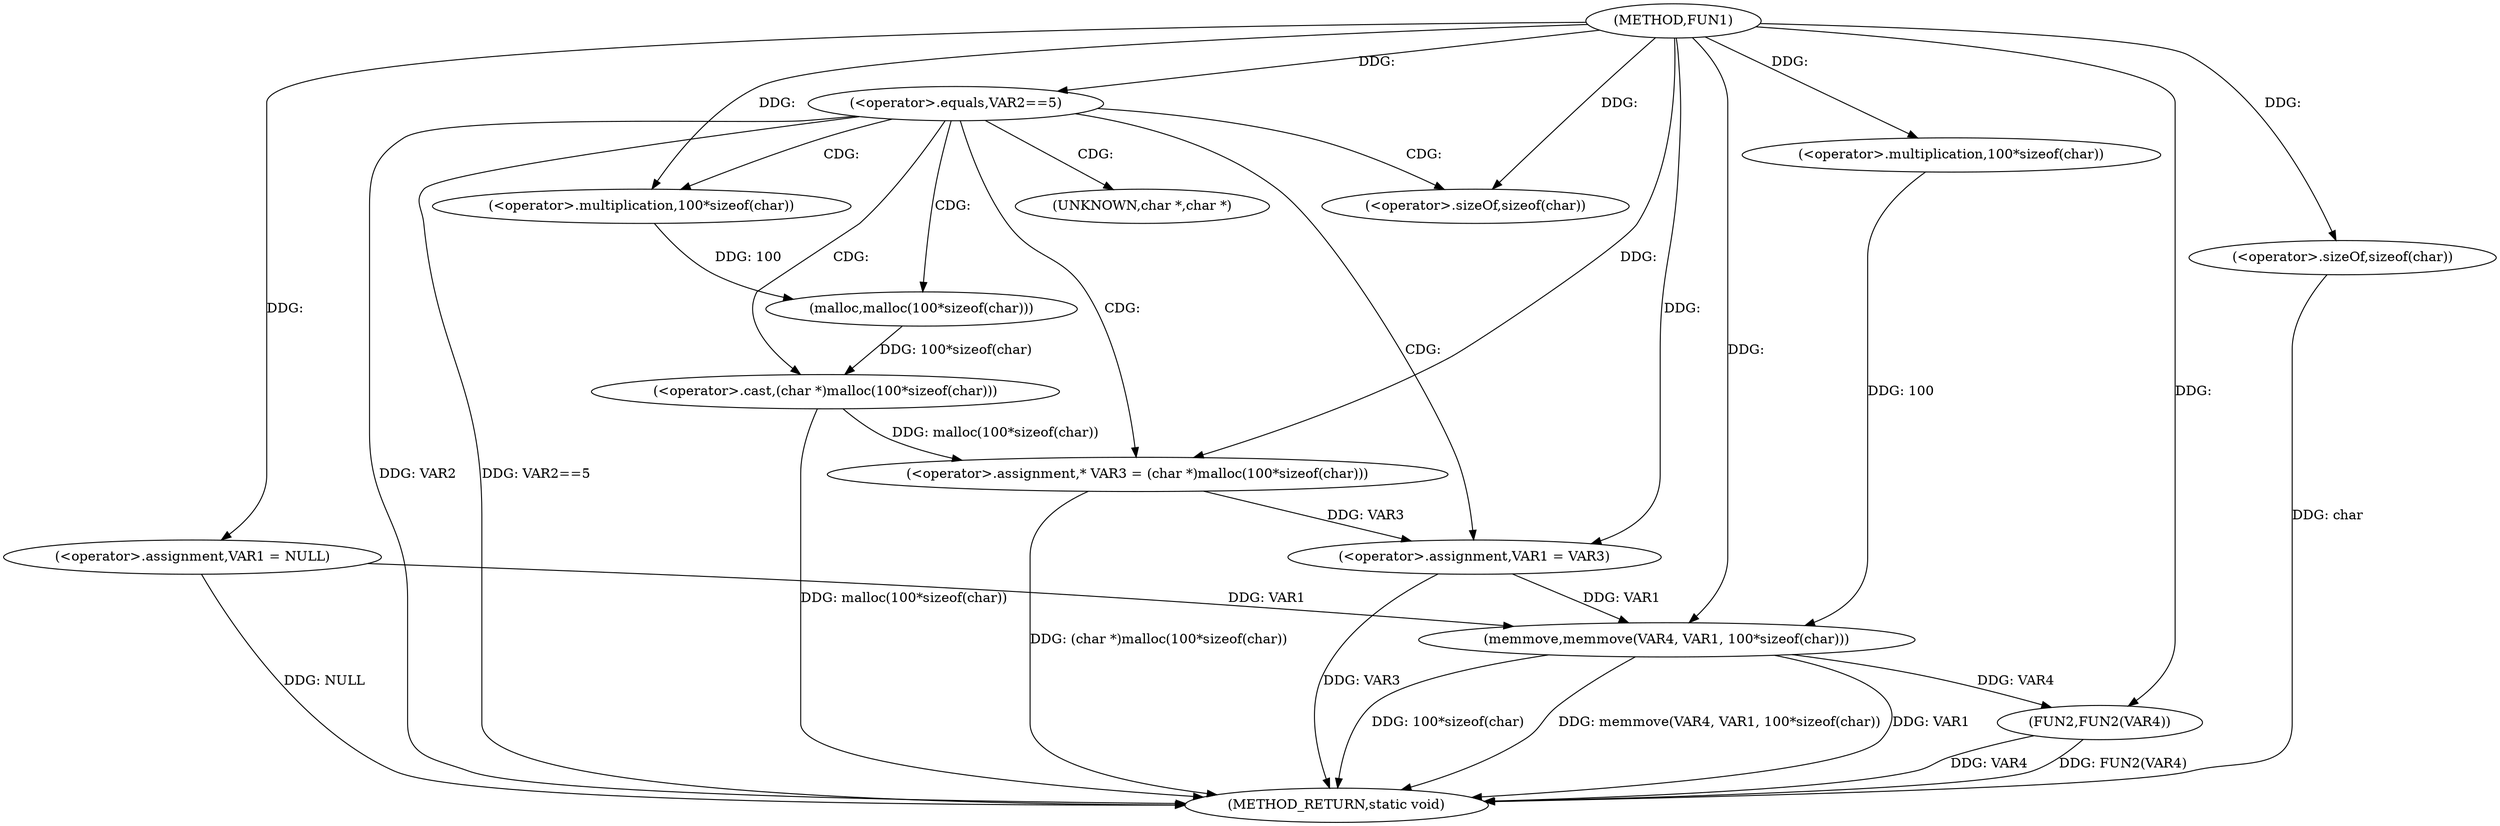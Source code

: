 digraph FUN1 {  
"1000100" [label = "(METHOD,FUN1)" ]
"1000136" [label = "(METHOD_RETURN,static void)" ]
"1000103" [label = "(<operator>.assignment,VAR1 = NULL)" ]
"1000107" [label = "(<operator>.equals,VAR2==5)" ]
"1000113" [label = "(<operator>.assignment,* VAR3 = (char *)malloc(100*sizeof(char)))" ]
"1000115" [label = "(<operator>.cast,(char *)malloc(100*sizeof(char)))" ]
"1000117" [label = "(malloc,malloc(100*sizeof(char)))" ]
"1000118" [label = "(<operator>.multiplication,100*sizeof(char))" ]
"1000120" [label = "(<operator>.sizeOf,sizeof(char))" ]
"1000122" [label = "(<operator>.assignment,VAR1 = VAR3)" ]
"1000127" [label = "(memmove,memmove(VAR4, VAR1, 100*sizeof(char)))" ]
"1000130" [label = "(<operator>.multiplication,100*sizeof(char))" ]
"1000132" [label = "(<operator>.sizeOf,sizeof(char))" ]
"1000134" [label = "(FUN2,FUN2(VAR4))" ]
"1000116" [label = "(UNKNOWN,char *,char *)" ]
  "1000115" -> "1000136"  [ label = "DDG: malloc(100*sizeof(char))"] 
  "1000127" -> "1000136"  [ label = "DDG: 100*sizeof(char)"] 
  "1000107" -> "1000136"  [ label = "DDG: VAR2"] 
  "1000107" -> "1000136"  [ label = "DDG: VAR2==5"] 
  "1000103" -> "1000136"  [ label = "DDG: NULL"] 
  "1000113" -> "1000136"  [ label = "DDG: (char *)malloc(100*sizeof(char))"] 
  "1000127" -> "1000136"  [ label = "DDG: memmove(VAR4, VAR1, 100*sizeof(char))"] 
  "1000132" -> "1000136"  [ label = "DDG: char"] 
  "1000122" -> "1000136"  [ label = "DDG: VAR3"] 
  "1000127" -> "1000136"  [ label = "DDG: VAR1"] 
  "1000134" -> "1000136"  [ label = "DDG: FUN2(VAR4)"] 
  "1000134" -> "1000136"  [ label = "DDG: VAR4"] 
  "1000100" -> "1000103"  [ label = "DDG: "] 
  "1000100" -> "1000107"  [ label = "DDG: "] 
  "1000115" -> "1000113"  [ label = "DDG: malloc(100*sizeof(char))"] 
  "1000100" -> "1000113"  [ label = "DDG: "] 
  "1000117" -> "1000115"  [ label = "DDG: 100*sizeof(char)"] 
  "1000118" -> "1000117"  [ label = "DDG: 100"] 
  "1000100" -> "1000118"  [ label = "DDG: "] 
  "1000100" -> "1000120"  [ label = "DDG: "] 
  "1000113" -> "1000122"  [ label = "DDG: VAR3"] 
  "1000100" -> "1000122"  [ label = "DDG: "] 
  "1000100" -> "1000127"  [ label = "DDG: "] 
  "1000103" -> "1000127"  [ label = "DDG: VAR1"] 
  "1000122" -> "1000127"  [ label = "DDG: VAR1"] 
  "1000130" -> "1000127"  [ label = "DDG: 100"] 
  "1000100" -> "1000130"  [ label = "DDG: "] 
  "1000100" -> "1000132"  [ label = "DDG: "] 
  "1000127" -> "1000134"  [ label = "DDG: VAR4"] 
  "1000100" -> "1000134"  [ label = "DDG: "] 
  "1000107" -> "1000116"  [ label = "CDG: "] 
  "1000107" -> "1000115"  [ label = "CDG: "] 
  "1000107" -> "1000120"  [ label = "CDG: "] 
  "1000107" -> "1000117"  [ label = "CDG: "] 
  "1000107" -> "1000113"  [ label = "CDG: "] 
  "1000107" -> "1000118"  [ label = "CDG: "] 
  "1000107" -> "1000122"  [ label = "CDG: "] 
}
